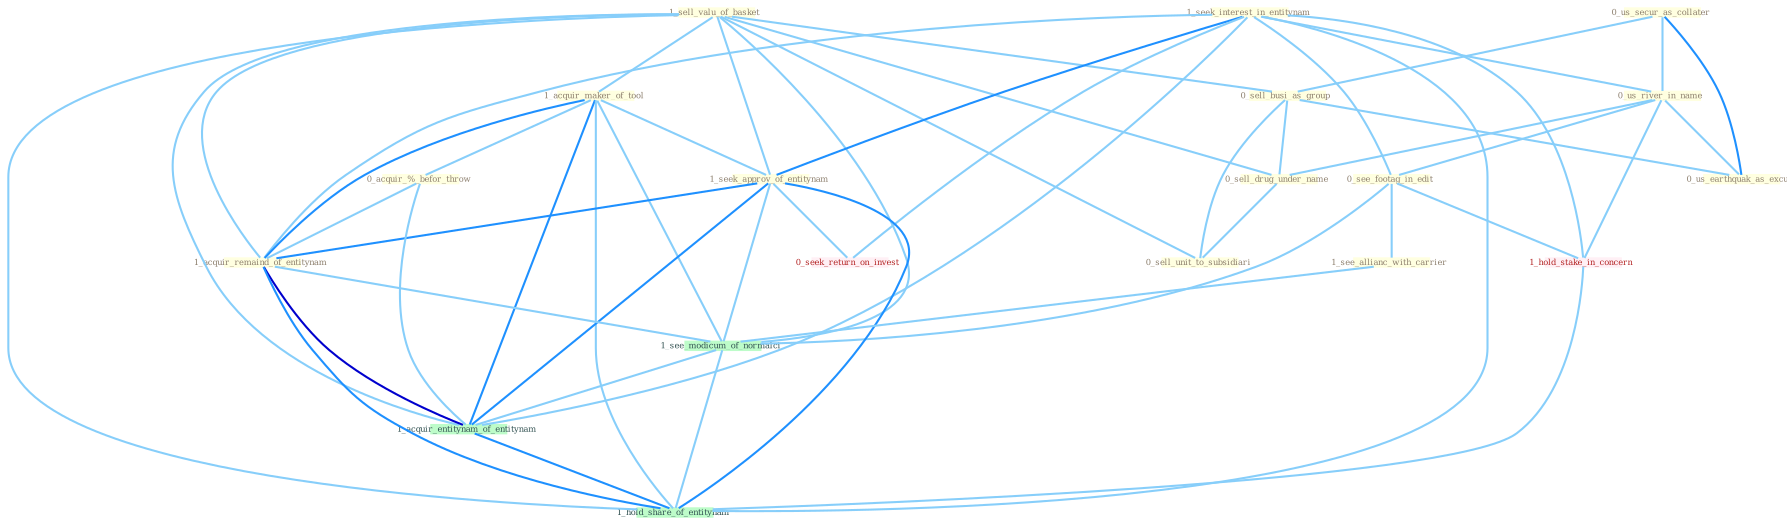 Graph G{ 
    node
    [shape=polygon,style=filled,width=.5,height=.06,color="#BDFCC9",fixedsize=true,fontsize=4,
    fontcolor="#2f4f4f"];
    {node
    [color="#ffffe0", fontcolor="#8b7d6b"] "1_sell_valu_of_basket " "0_us_secur_as_collater " "0_sell_busi_as_group " "1_seek_interest_in_entitynam " "0_us_river_in_name " "1_acquir_maker_of_tool " "0_see_footag_in_edit " "1_seek_approv_of_entitynam " "0_sell_drug_under_name " "1_see_allianc_with_carrier " "0_sell_unit_to_subsidiari " "0_us_earthquak_as_excus " "0_acquir_%_befor_throw " "1_acquir_remaind_of_entitynam "}
{node [color="#fff0f5", fontcolor="#b22222"] "1_hold_stake_in_concern " "0_seek_return_on_invest "}
edge [color="#B0E2FF"];

	"1_sell_valu_of_basket " -- "0_sell_busi_as_group " [w="1", color="#87cefa" ];
	"1_sell_valu_of_basket " -- "1_acquir_maker_of_tool " [w="1", color="#87cefa" ];
	"1_sell_valu_of_basket " -- "1_seek_approv_of_entitynam " [w="1", color="#87cefa" ];
	"1_sell_valu_of_basket " -- "0_sell_drug_under_name " [w="1", color="#87cefa" ];
	"1_sell_valu_of_basket " -- "0_sell_unit_to_subsidiari " [w="1", color="#87cefa" ];
	"1_sell_valu_of_basket " -- "1_acquir_remaind_of_entitynam " [w="1", color="#87cefa" ];
	"1_sell_valu_of_basket " -- "1_see_modicum_of_normalci " [w="1", color="#87cefa" ];
	"1_sell_valu_of_basket " -- "1_acquir_entitynam_of_entitynam " [w="1", color="#87cefa" ];
	"1_sell_valu_of_basket " -- "1_hold_share_of_entitynam " [w="1", color="#87cefa" ];
	"0_us_secur_as_collater " -- "0_sell_busi_as_group " [w="1", color="#87cefa" ];
	"0_us_secur_as_collater " -- "0_us_river_in_name " [w="1", color="#87cefa" ];
	"0_us_secur_as_collater " -- "0_us_earthquak_as_excus " [w="2", color="#1e90ff" , len=0.8];
	"0_sell_busi_as_group " -- "0_sell_drug_under_name " [w="1", color="#87cefa" ];
	"0_sell_busi_as_group " -- "0_sell_unit_to_subsidiari " [w="1", color="#87cefa" ];
	"0_sell_busi_as_group " -- "0_us_earthquak_as_excus " [w="1", color="#87cefa" ];
	"1_seek_interest_in_entitynam " -- "0_us_river_in_name " [w="1", color="#87cefa" ];
	"1_seek_interest_in_entitynam " -- "0_see_footag_in_edit " [w="1", color="#87cefa" ];
	"1_seek_interest_in_entitynam " -- "1_seek_approv_of_entitynam " [w="2", color="#1e90ff" , len=0.8];
	"1_seek_interest_in_entitynam " -- "1_acquir_remaind_of_entitynam " [w="1", color="#87cefa" ];
	"1_seek_interest_in_entitynam " -- "1_hold_stake_in_concern " [w="1", color="#87cefa" ];
	"1_seek_interest_in_entitynam " -- "0_seek_return_on_invest " [w="1", color="#87cefa" ];
	"1_seek_interest_in_entitynam " -- "1_acquir_entitynam_of_entitynam " [w="1", color="#87cefa" ];
	"1_seek_interest_in_entitynam " -- "1_hold_share_of_entitynam " [w="1", color="#87cefa" ];
	"0_us_river_in_name " -- "0_see_footag_in_edit " [w="1", color="#87cefa" ];
	"0_us_river_in_name " -- "0_sell_drug_under_name " [w="1", color="#87cefa" ];
	"0_us_river_in_name " -- "0_us_earthquak_as_excus " [w="1", color="#87cefa" ];
	"0_us_river_in_name " -- "1_hold_stake_in_concern " [w="1", color="#87cefa" ];
	"1_acquir_maker_of_tool " -- "1_seek_approv_of_entitynam " [w="1", color="#87cefa" ];
	"1_acquir_maker_of_tool " -- "0_acquir_%_befor_throw " [w="1", color="#87cefa" ];
	"1_acquir_maker_of_tool " -- "1_acquir_remaind_of_entitynam " [w="2", color="#1e90ff" , len=0.8];
	"1_acquir_maker_of_tool " -- "1_see_modicum_of_normalci " [w="1", color="#87cefa" ];
	"1_acquir_maker_of_tool " -- "1_acquir_entitynam_of_entitynam " [w="2", color="#1e90ff" , len=0.8];
	"1_acquir_maker_of_tool " -- "1_hold_share_of_entitynam " [w="1", color="#87cefa" ];
	"0_see_footag_in_edit " -- "1_see_allianc_with_carrier " [w="1", color="#87cefa" ];
	"0_see_footag_in_edit " -- "1_hold_stake_in_concern " [w="1", color="#87cefa" ];
	"0_see_footag_in_edit " -- "1_see_modicum_of_normalci " [w="1", color="#87cefa" ];
	"1_seek_approv_of_entitynam " -- "1_acquir_remaind_of_entitynam " [w="2", color="#1e90ff" , len=0.8];
	"1_seek_approv_of_entitynam " -- "0_seek_return_on_invest " [w="1", color="#87cefa" ];
	"1_seek_approv_of_entitynam " -- "1_see_modicum_of_normalci " [w="1", color="#87cefa" ];
	"1_seek_approv_of_entitynam " -- "1_acquir_entitynam_of_entitynam " [w="2", color="#1e90ff" , len=0.8];
	"1_seek_approv_of_entitynam " -- "1_hold_share_of_entitynam " [w="2", color="#1e90ff" , len=0.8];
	"0_sell_drug_under_name " -- "0_sell_unit_to_subsidiari " [w="1", color="#87cefa" ];
	"1_see_allianc_with_carrier " -- "1_see_modicum_of_normalci " [w="1", color="#87cefa" ];
	"0_acquir_%_befor_throw " -- "1_acquir_remaind_of_entitynam " [w="1", color="#87cefa" ];
	"0_acquir_%_befor_throw " -- "1_acquir_entitynam_of_entitynam " [w="1", color="#87cefa" ];
	"1_acquir_remaind_of_entitynam " -- "1_see_modicum_of_normalci " [w="1", color="#87cefa" ];
	"1_acquir_remaind_of_entitynam " -- "1_acquir_entitynam_of_entitynam " [w="3", color="#0000cd" , len=0.6];
	"1_acquir_remaind_of_entitynam " -- "1_hold_share_of_entitynam " [w="2", color="#1e90ff" , len=0.8];
	"1_hold_stake_in_concern " -- "1_hold_share_of_entitynam " [w="1", color="#87cefa" ];
	"1_see_modicum_of_normalci " -- "1_acquir_entitynam_of_entitynam " [w="1", color="#87cefa" ];
	"1_see_modicum_of_normalci " -- "1_hold_share_of_entitynam " [w="1", color="#87cefa" ];
	"1_acquir_entitynam_of_entitynam " -- "1_hold_share_of_entitynam " [w="2", color="#1e90ff" , len=0.8];
}